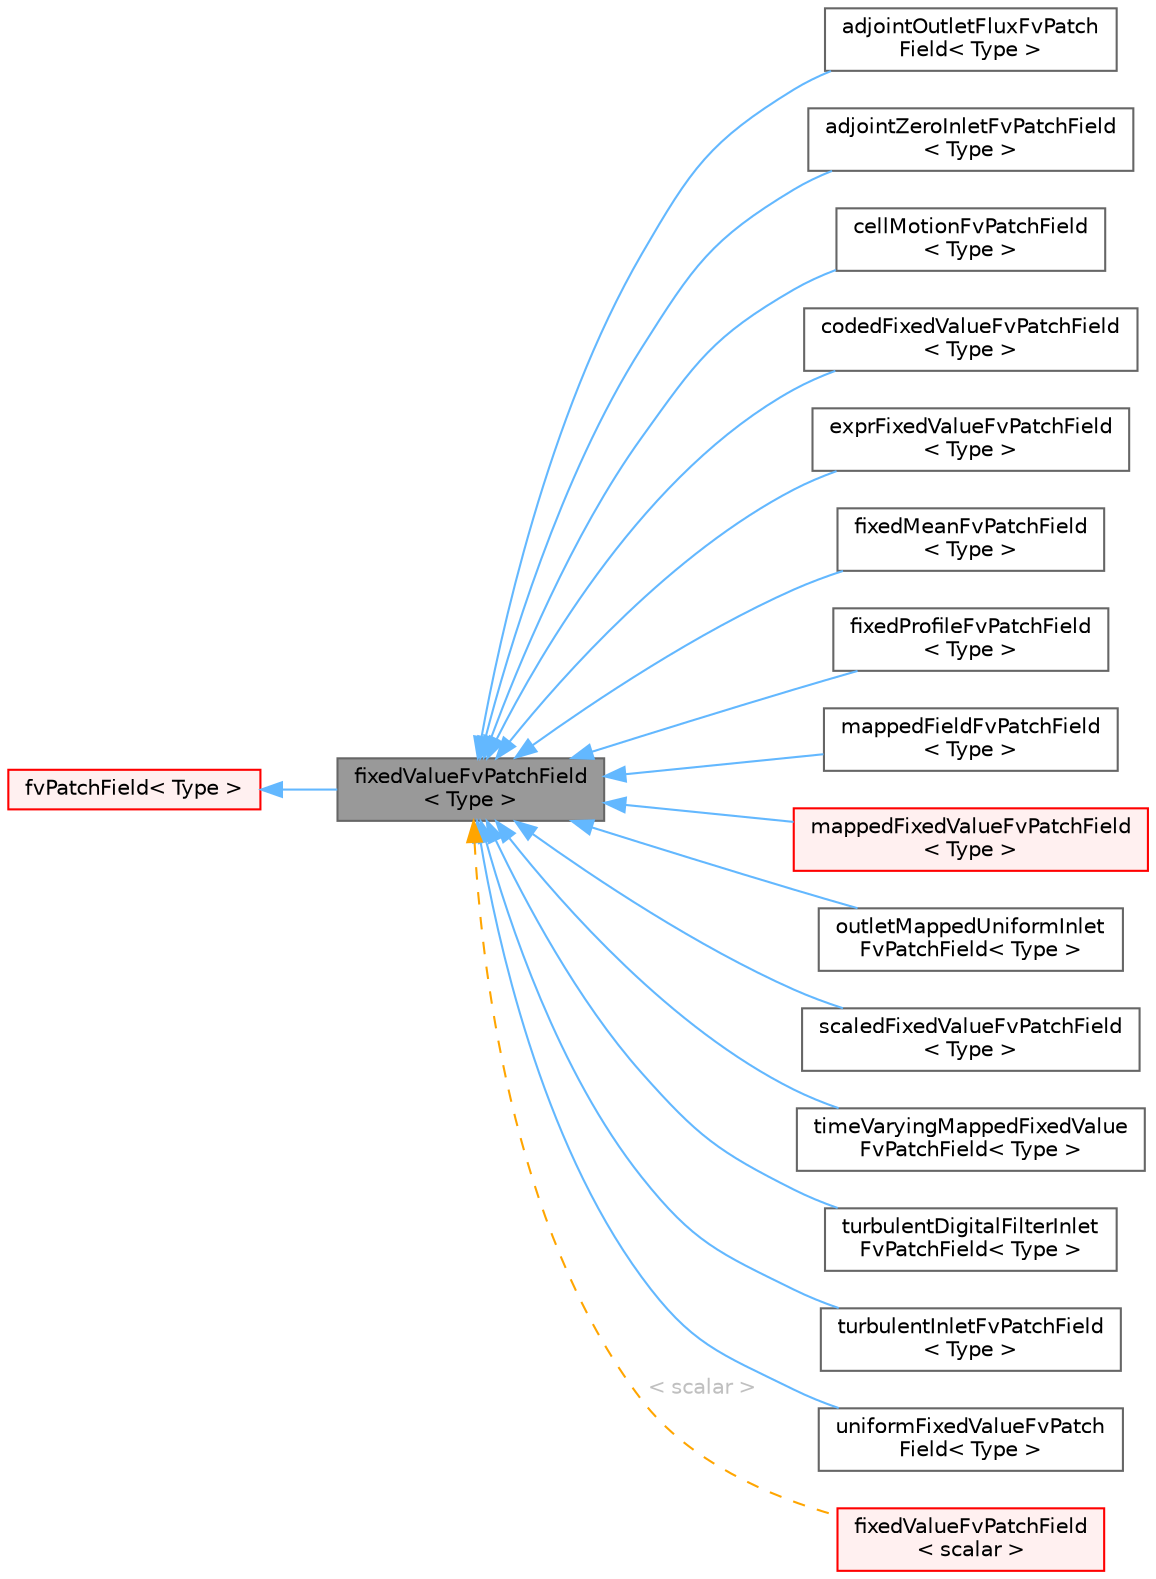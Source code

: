 digraph "fixedValueFvPatchField&lt; Type &gt;"
{
 // LATEX_PDF_SIZE
  bgcolor="transparent";
  edge [fontname=Helvetica,fontsize=10,labelfontname=Helvetica,labelfontsize=10];
  node [fontname=Helvetica,fontsize=10,shape=box,height=0.2,width=0.4];
  rankdir="LR";
  Node1 [id="Node000001",label="fixedValueFvPatchField\l\< Type \>",height=0.2,width=0.4,color="gray40", fillcolor="grey60", style="filled", fontcolor="black",tooltip="This boundary condition supplies a fixed value constraint, and is the base class for a number of othe..."];
  Node2 -> Node1 [id="edge1_Node000001_Node000002",dir="back",color="steelblue1",style="solid",tooltip=" "];
  Node2 [id="Node000002",label="fvPatchField\< Type \>",height=0.2,width=0.4,color="red", fillcolor="#FFF0F0", style="filled",URL="$classFoam_1_1fvPatchField.html",tooltip="Abstract base class with a fat-interface to all derived classes covering all possible ways in which t..."];
  Node1 -> Node11 [id="edge2_Node000001_Node000011",dir="back",color="steelblue1",style="solid",tooltip=" "];
  Node11 [id="Node000011",label="adjointOutletFluxFvPatch\lField\< Type \>",height=0.2,width=0.4,color="gray40", fillcolor="white", style="filled",URL="$classFoam_1_1adjointOutletFluxFvPatchField.html",tooltip=" "];
  Node1 -> Node12 [id="edge3_Node000001_Node000012",dir="back",color="steelblue1",style="solid",tooltip=" "];
  Node12 [id="Node000012",label="adjointZeroInletFvPatchField\l\< Type \>",height=0.2,width=0.4,color="gray40", fillcolor="white", style="filled",URL="$classFoam_1_1adjointZeroInletFvPatchField.html",tooltip=" "];
  Node1 -> Node13 [id="edge4_Node000001_Node000013",dir="back",color="steelblue1",style="solid",tooltip=" "];
  Node13 [id="Node000013",label="cellMotionFvPatchField\l\< Type \>",height=0.2,width=0.4,color="gray40", fillcolor="white", style="filled",URL="$classFoam_1_1cellMotionFvPatchField.html",tooltip="Foam::cellMotionFvPatchField."];
  Node1 -> Node14 [id="edge5_Node000001_Node000014",dir="back",color="steelblue1",style="solid",tooltip=" "];
  Node14 [id="Node000014",label="codedFixedValueFvPatchField\l\< Type \>",height=0.2,width=0.4,color="gray40", fillcolor="white", style="filled",URL="$classFoam_1_1codedFixedValueFvPatchField.html",tooltip="Constructs on-the-fly a new boundary condition (derived from fixedValueFvPatchField) which is then us..."];
  Node1 -> Node15 [id="edge6_Node000001_Node000015",dir="back",color="steelblue1",style="solid",tooltip=" "];
  Node15 [id="Node000015",label="exprFixedValueFvPatchField\l\< Type \>",height=0.2,width=0.4,color="gray40", fillcolor="white", style="filled",URL="$classFoam_1_1exprFixedValueFvPatchField.html",tooltip="A fixed value boundary condition with expressions."];
  Node1 -> Node16 [id="edge7_Node000001_Node000016",dir="back",color="steelblue1",style="solid",tooltip=" "];
  Node16 [id="Node000016",label="fixedMeanFvPatchField\l\< Type \>",height=0.2,width=0.4,color="gray40", fillcolor="white", style="filled",URL="$classFoam_1_1fixedMeanFvPatchField.html",tooltip="This boundary condition extrapolates field to the patch using the near-cell values and adjusts the di..."];
  Node1 -> Node17 [id="edge8_Node000001_Node000017",dir="back",color="steelblue1",style="solid",tooltip=" "];
  Node17 [id="Node000017",label="fixedProfileFvPatchField\l\< Type \>",height=0.2,width=0.4,color="gray40", fillcolor="white", style="filled",URL="$classFoam_1_1fixedProfileFvPatchField.html",tooltip="This boundary condition provides a fixed value profile condition."];
  Node1 -> Node18 [id="edge9_Node000001_Node000018",dir="back",color="steelblue1",style="solid",tooltip=" "];
  Node18 [id="Node000018",label="mappedFieldFvPatchField\l\< Type \>",height=0.2,width=0.4,color="gray40", fillcolor="white", style="filled",URL="$classFoam_1_1mappedFieldFvPatchField.html",tooltip="This boundary condition provides a self-contained version of the mapped condition...."];
  Node1 -> Node19 [id="edge10_Node000001_Node000019",dir="back",color="steelblue1",style="solid",tooltip=" "];
  Node19 [id="Node000019",label="mappedFixedValueFvPatchField\l\< Type \>",height=0.2,width=0.4,color="red", fillcolor="#FFF0F0", style="filled",URL="$classFoam_1_1mappedFixedValueFvPatchField.html",tooltip="This boundary condition maps the value at a set of cells or patch faces back to *this."];
  Node1 -> Node22 [id="edge11_Node000001_Node000022",dir="back",color="steelblue1",style="solid",tooltip=" "];
  Node22 [id="Node000022",label="outletMappedUniformInlet\lFvPatchField\< Type \>",height=0.2,width=0.4,color="gray40", fillcolor="white", style="filled",URL="$classFoam_1_1outletMappedUniformInletFvPatchField.html",tooltip="The outletMappedUniformInlet is an inlet boundary condition that."];
  Node1 -> Node23 [id="edge12_Node000001_Node000023",dir="back",color="steelblue1",style="solid",tooltip=" "];
  Node23 [id="Node000023",label="scaledFixedValueFvPatchField\l\< Type \>",height=0.2,width=0.4,color="gray40", fillcolor="white", style="filled",URL="$classFoam_1_1scaledFixedValueFvPatchField.html",tooltip="This condition applies a scalar multiplier to the value of another boundary condition."];
  Node1 -> Node24 [id="edge13_Node000001_Node000024",dir="back",color="steelblue1",style="solid",tooltip=" "];
  Node24 [id="Node000024",label="timeVaryingMappedFixedValue\lFvPatchField\< Type \>",height=0.2,width=0.4,color="gray40", fillcolor="white", style="filled",URL="$classFoam_1_1timeVaryingMappedFixedValueFvPatchField.html",tooltip="This boundary conditions interpolates the values from a set of supplied points in space and time."];
  Node1 -> Node25 [id="edge14_Node000001_Node000025",dir="back",color="steelblue1",style="solid",tooltip=" "];
  Node25 [id="Node000025",label="turbulentDigitalFilterInlet\lFvPatchField\< Type \>",height=0.2,width=0.4,color="gray40", fillcolor="white", style="filled",URL="$classFoam_1_1turbulentDigitalFilterInletFvPatchField.html",tooltip="Digital-filter based boundary condition for vector- and scalar-based quantities (e...."];
  Node1 -> Node26 [id="edge15_Node000001_Node000026",dir="back",color="steelblue1",style="solid",tooltip=" "];
  Node26 [id="Node000026",label="turbulentInletFvPatchField\l\< Type \>",height=0.2,width=0.4,color="gray40", fillcolor="white", style="filled",URL="$classFoam_1_1turbulentInletFvPatchField.html",tooltip="This boundary condition produces spatiotemporal-variant field by summing a set of pseudo-random numbe..."];
  Node1 -> Node27 [id="edge16_Node000001_Node000027",dir="back",color="steelblue1",style="solid",tooltip=" "];
  Node27 [id="Node000027",label="uniformFixedValueFvPatch\lField\< Type \>",height=0.2,width=0.4,color="gray40", fillcolor="white", style="filled",URL="$classFoam_1_1uniformFixedValueFvPatchField.html",tooltip="This boundary condition provides a uniform fixed value condition."];
  Node1 -> Node28 [id="edge17_Node000001_Node000028",dir="back",color="orange",style="dashed",tooltip=" ",label=" \< scalar \>",fontcolor="grey" ];
  Node28 [id="Node000028",label="fixedValueFvPatchField\l\< scalar \>",height=0.2,width=0.4,color="red", fillcolor="#FFF0F0", style="filled",URL="$classFoam_1_1fixedValueFvPatchField.html",tooltip=" "];
}
